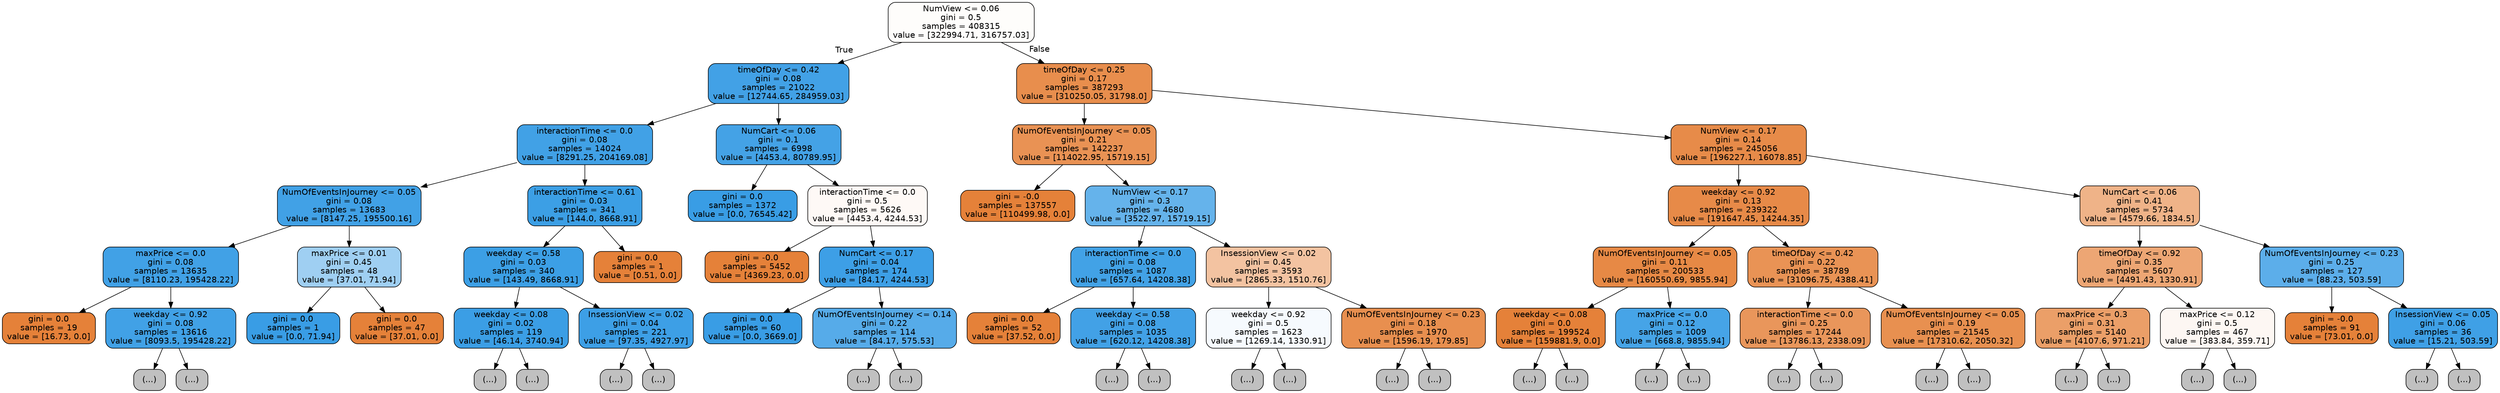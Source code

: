 digraph Tree {
node [shape=box, style="filled, rounded", color="black", fontname="helvetica"] ;
edge [fontname="helvetica"] ;
0 [label="NumView <= 0.06\ngini = 0.5\nsamples = 408315\nvalue = [322994.71, 316757.03]", fillcolor="#fefdfb"] ;
1 [label="timeOfDay <= 0.42\ngini = 0.08\nsamples = 21022\nvalue = [12744.65, 284959.03]", fillcolor="#42a1e6"] ;
0 -> 1 [labeldistance=2.5, labelangle=45, headlabel="True"] ;
2 [label="interactionTime <= 0.0\ngini = 0.08\nsamples = 14024\nvalue = [8291.25, 204169.08]", fillcolor="#41a1e6"] ;
1 -> 2 ;
3 [label="NumOfEventsInJourney <= 0.05\ngini = 0.08\nsamples = 13683\nvalue = [8147.25, 195500.16]", fillcolor="#41a1e6"] ;
2 -> 3 ;
4 [label="maxPrice <= 0.0\ngini = 0.08\nsamples = 13635\nvalue = [8110.23, 195428.22]", fillcolor="#41a1e6"] ;
3 -> 4 ;
5 [label="gini = 0.0\nsamples = 19\nvalue = [16.73, 0.0]", fillcolor="#e58139"] ;
4 -> 5 ;
6 [label="weekday <= 0.92\ngini = 0.08\nsamples = 13616\nvalue = [8093.5, 195428.22]", fillcolor="#41a1e6"] ;
4 -> 6 ;
7 [label="(...)", fillcolor="#C0C0C0"] ;
6 -> 7 ;
152 [label="(...)", fillcolor="#C0C0C0"] ;
6 -> 152 ;
167 [label="maxPrice <= 0.01\ngini = 0.45\nsamples = 48\nvalue = [37.01, 71.94]", fillcolor="#9fcff2"] ;
3 -> 167 ;
168 [label="gini = 0.0\nsamples = 1\nvalue = [0.0, 71.94]", fillcolor="#399de5"] ;
167 -> 168 ;
169 [label="gini = 0.0\nsamples = 47\nvalue = [37.01, 0.0]", fillcolor="#e58139"] ;
167 -> 169 ;
170 [label="interactionTime <= 0.61\ngini = 0.03\nsamples = 341\nvalue = [144.0, 8668.91]", fillcolor="#3c9fe5"] ;
2 -> 170 ;
171 [label="weekday <= 0.58\ngini = 0.03\nsamples = 340\nvalue = [143.49, 8668.91]", fillcolor="#3c9fe5"] ;
170 -> 171 ;
172 [label="weekday <= 0.08\ngini = 0.02\nsamples = 119\nvalue = [46.14, 3740.94]", fillcolor="#3b9ee5"] ;
171 -> 172 ;
173 [label="(...)", fillcolor="#C0C0C0"] ;
172 -> 173 ;
188 [label="(...)", fillcolor="#C0C0C0"] ;
172 -> 188 ;
247 [label="InsessionView <= 0.02\ngini = 0.04\nsamples = 221\nvalue = [97.35, 4927.97]", fillcolor="#3d9fe6"] ;
171 -> 247 ;
248 [label="(...)", fillcolor="#C0C0C0"] ;
247 -> 248 ;
259 [label="(...)", fillcolor="#C0C0C0"] ;
247 -> 259 ;
262 [label="gini = 0.0\nsamples = 1\nvalue = [0.51, 0.0]", fillcolor="#e58139"] ;
170 -> 262 ;
263 [label="NumCart <= 0.06\ngini = 0.1\nsamples = 6998\nvalue = [4453.4, 80789.95]", fillcolor="#44a2e6"] ;
1 -> 263 ;
264 [label="gini = 0.0\nsamples = 1372\nvalue = [0.0, 76545.42]", fillcolor="#399de5"] ;
263 -> 264 ;
265 [label="interactionTime <= 0.0\ngini = 0.5\nsamples = 5626\nvalue = [4453.4, 4244.53]", fillcolor="#fef9f6"] ;
263 -> 265 ;
266 [label="gini = -0.0\nsamples = 5452\nvalue = [4369.23, 0.0]", fillcolor="#e58139"] ;
265 -> 266 ;
267 [label="NumCart <= 0.17\ngini = 0.04\nsamples = 174\nvalue = [84.17, 4244.53]", fillcolor="#3d9fe6"] ;
265 -> 267 ;
268 [label="gini = 0.0\nsamples = 60\nvalue = [0.0, 3669.0]", fillcolor="#399de5"] ;
267 -> 268 ;
269 [label="NumOfEventsInJourney <= 0.14\ngini = 0.22\nsamples = 114\nvalue = [84.17, 575.53]", fillcolor="#56abe9"] ;
267 -> 269 ;
270 [label="(...)", fillcolor="#C0C0C0"] ;
269 -> 270 ;
271 [label="(...)", fillcolor="#C0C0C0"] ;
269 -> 271 ;
274 [label="timeOfDay <= 0.25\ngini = 0.17\nsamples = 387293\nvalue = [310250.05, 31798.0]", fillcolor="#e88e4d"] ;
0 -> 274 [labeldistance=2.5, labelangle=-45, headlabel="False"] ;
275 [label="NumOfEventsInJourney <= 0.05\ngini = 0.21\nsamples = 142237\nvalue = [114022.95, 15719.15]", fillcolor="#e99254"] ;
274 -> 275 ;
276 [label="gini = -0.0\nsamples = 137557\nvalue = [110499.98, 0.0]", fillcolor="#e58139"] ;
275 -> 276 ;
277 [label="NumView <= 0.17\ngini = 0.3\nsamples = 4680\nvalue = [3522.97, 15719.15]", fillcolor="#65b3eb"] ;
275 -> 277 ;
278 [label="interactionTime <= 0.0\ngini = 0.08\nsamples = 1087\nvalue = [657.64, 14208.38]", fillcolor="#42a2e6"] ;
277 -> 278 ;
279 [label="gini = 0.0\nsamples = 52\nvalue = [37.52, 0.0]", fillcolor="#e58139"] ;
278 -> 279 ;
280 [label="weekday <= 0.58\ngini = 0.08\nsamples = 1035\nvalue = [620.12, 14208.38]", fillcolor="#42a1e6"] ;
278 -> 280 ;
281 [label="(...)", fillcolor="#C0C0C0"] ;
280 -> 281 ;
370 [label="(...)", fillcolor="#C0C0C0"] ;
280 -> 370 ;
435 [label="InsessionView <= 0.02\ngini = 0.45\nsamples = 3593\nvalue = [2865.33, 1510.76]", fillcolor="#f3c3a1"] ;
277 -> 435 ;
436 [label="weekday <= 0.92\ngini = 0.5\nsamples = 1623\nvalue = [1269.14, 1330.91]", fillcolor="#f6fafe"] ;
435 -> 436 ;
437 [label="(...)", fillcolor="#C0C0C0"] ;
436 -> 437 ;
542 [label="(...)", fillcolor="#C0C0C0"] ;
436 -> 542 ;
549 [label="NumOfEventsInJourney <= 0.23\ngini = 0.18\nsamples = 1970\nvalue = [1596.19, 179.85]", fillcolor="#e88f4f"] ;
435 -> 549 ;
550 [label="(...)", fillcolor="#C0C0C0"] ;
549 -> 550 ;
561 [label="(...)", fillcolor="#C0C0C0"] ;
549 -> 561 ;
586 [label="NumView <= 0.17\ngini = 0.14\nsamples = 245056\nvalue = [196227.1, 16078.85]", fillcolor="#e78b49"] ;
274 -> 586 ;
587 [label="weekday <= 0.92\ngini = 0.13\nsamples = 239322\nvalue = [191647.45, 14244.35]", fillcolor="#e78a48"] ;
586 -> 587 ;
588 [label="NumOfEventsInJourney <= 0.05\ngini = 0.11\nsamples = 200533\nvalue = [160550.69, 9855.94]", fillcolor="#e78945"] ;
587 -> 588 ;
589 [label="weekday <= 0.08\ngini = 0.0\nsamples = 199524\nvalue = [159881.9, 0.0]", fillcolor="#e58139"] ;
588 -> 589 ;
590 [label="(...)", fillcolor="#C0C0C0"] ;
589 -> 590 ;
591 [label="(...)", fillcolor="#C0C0C0"] ;
589 -> 591 ;
592 [label="maxPrice <= 0.0\ngini = 0.12\nsamples = 1009\nvalue = [668.8, 9855.94]", fillcolor="#46a4e7"] ;
588 -> 592 ;
593 [label="(...)", fillcolor="#C0C0C0"] ;
592 -> 593 ;
594 [label="(...)", fillcolor="#C0C0C0"] ;
592 -> 594 ;
669 [label="timeOfDay <= 0.42\ngini = 0.22\nsamples = 38789\nvalue = [31096.75, 4388.41]", fillcolor="#e99355"] ;
587 -> 669 ;
670 [label="interactionTime <= 0.0\ngini = 0.25\nsamples = 17244\nvalue = [13786.13, 2338.09]", fillcolor="#e9965b"] ;
669 -> 670 ;
671 [label="(...)", fillcolor="#C0C0C0"] ;
670 -> 671 ;
674 [label="(...)", fillcolor="#C0C0C0"] ;
670 -> 674 ;
723 [label="NumOfEventsInJourney <= 0.05\ngini = 0.19\nsamples = 21545\nvalue = [17310.62, 2050.32]", fillcolor="#e89050"] ;
669 -> 723 ;
724 [label="(...)", fillcolor="#C0C0C0"] ;
723 -> 724 ;
727 [label="(...)", fillcolor="#C0C0C0"] ;
723 -> 727 ;
750 [label="NumCart <= 0.06\ngini = 0.41\nsamples = 5734\nvalue = [4579.66, 1834.5]", fillcolor="#efb388"] ;
586 -> 750 ;
751 [label="timeOfDay <= 0.92\ngini = 0.35\nsamples = 5607\nvalue = [4491.43, 1330.91]", fillcolor="#eda674"] ;
750 -> 751 ;
752 [label="maxPrice <= 0.3\ngini = 0.31\nsamples = 5140\nvalue = [4107.6, 971.21]", fillcolor="#eb9f68"] ;
751 -> 752 ;
753 [label="(...)", fillcolor="#C0C0C0"] ;
752 -> 753 ;
832 [label="(...)", fillcolor="#C0C0C0"] ;
752 -> 832 ;
863 [label="maxPrice <= 0.12\ngini = 0.5\nsamples = 467\nvalue = [383.84, 359.71]", fillcolor="#fdf7f3"] ;
751 -> 863 ;
864 [label="(...)", fillcolor="#C0C0C0"] ;
863 -> 864 ;
877 [label="(...)", fillcolor="#C0C0C0"] ;
863 -> 877 ;
904 [label="NumOfEventsInJourney <= 0.23\ngini = 0.25\nsamples = 127\nvalue = [88.23, 503.59]", fillcolor="#5caeea"] ;
750 -> 904 ;
905 [label="gini = -0.0\nsamples = 91\nvalue = [73.01, 0.0]", fillcolor="#e58139"] ;
904 -> 905 ;
906 [label="InsessionView <= 0.05\ngini = 0.06\nsamples = 36\nvalue = [15.21, 503.59]", fillcolor="#3fa0e6"] ;
904 -> 906 ;
907 [label="(...)", fillcolor="#C0C0C0"] ;
906 -> 907 ;
952 [label="(...)", fillcolor="#C0C0C0"] ;
906 -> 952 ;
}